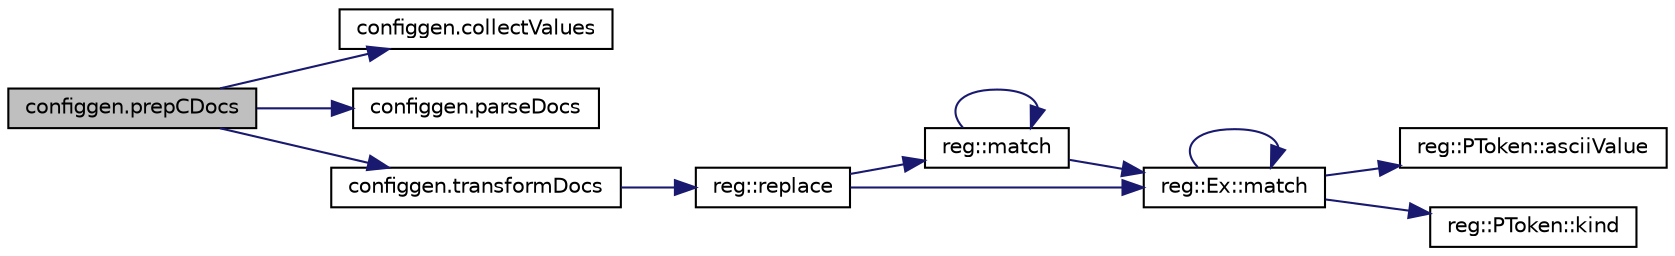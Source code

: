 digraph "configgen.prepCDocs"
{
 // LATEX_PDF_SIZE
  edge [fontname="Helvetica",fontsize="10",labelfontname="Helvetica",labelfontsize="10"];
  node [fontname="Helvetica",fontsize="10",shape=record];
  rankdir="LR";
  Node1 [label="configgen.prepCDocs",height=0.2,width=0.4,color="black", fillcolor="grey75", style="filled", fontcolor="black",tooltip=" "];
  Node1 -> Node2 [color="midnightblue",fontsize="10",style="solid"];
  Node2 [label="configgen.collectValues",height=0.2,width=0.4,color="black", fillcolor="white", style="filled",URL="$namespaceconfiggen.html#acc6dbddb7fc52ab8cd0d8737a0b618b8",tooltip=" "];
  Node1 -> Node3 [color="midnightblue",fontsize="10",style="solid"];
  Node3 [label="configgen.parseDocs",height=0.2,width=0.4,color="black", fillcolor="white", style="filled",URL="$namespaceconfiggen.html#a4e29fa959659f5553d5607d34bfda454",tooltip=" "];
  Node1 -> Node4 [color="midnightblue",fontsize="10",style="solid"];
  Node4 [label="configgen.transformDocs",height=0.2,width=0.4,color="black", fillcolor="white", style="filled",URL="$namespaceconfiggen.html#a1aa384729104723427a5c2afe66ab0b2",tooltip=" "];
  Node4 -> Node5 [color="midnightblue",fontsize="10",style="solid"];
  Node5 [label="reg::replace",height=0.2,width=0.4,color="black", fillcolor="white", style="filled",URL="$namespacereg.html#a5f59e75927731a22be2be5e4d91075b1",tooltip=" "];
  Node5 -> Node6 [color="midnightblue",fontsize="10",style="solid"];
  Node6 [label="reg::match",height=0.2,width=0.4,color="black", fillcolor="white", style="filled",URL="$namespacereg.html#a1a29dcc7e2ccf462503adc5d496881ae",tooltip=" "];
  Node6 -> Node6 [color="midnightblue",fontsize="10",style="solid"];
  Node6 -> Node7 [color="midnightblue",fontsize="10",style="solid"];
  Node7 [label="reg::Ex::match",height=0.2,width=0.4,color="black", fillcolor="white", style="filled",URL="$classreg_1_1Ex.html#a9fc6293038a87e8995a13c0fdfd11499",tooltip=" "];
  Node7 -> Node8 [color="midnightblue",fontsize="10",style="solid"];
  Node8 [label="reg::PToken::asciiValue",height=0.2,width=0.4,color="black", fillcolor="white", style="filled",URL="$classreg_1_1PToken.html#a34589c92a4e8ff59eb14c5536e760929",tooltip=" "];
  Node7 -> Node9 [color="midnightblue",fontsize="10",style="solid"];
  Node9 [label="reg::PToken::kind",height=0.2,width=0.4,color="black", fillcolor="white", style="filled",URL="$classreg_1_1PToken.html#a5b947291aff91a346d6526074989a9fa",tooltip=" "];
  Node7 -> Node7 [color="midnightblue",fontsize="10",style="solid"];
  Node5 -> Node7 [color="midnightblue",fontsize="10",style="solid"];
}
